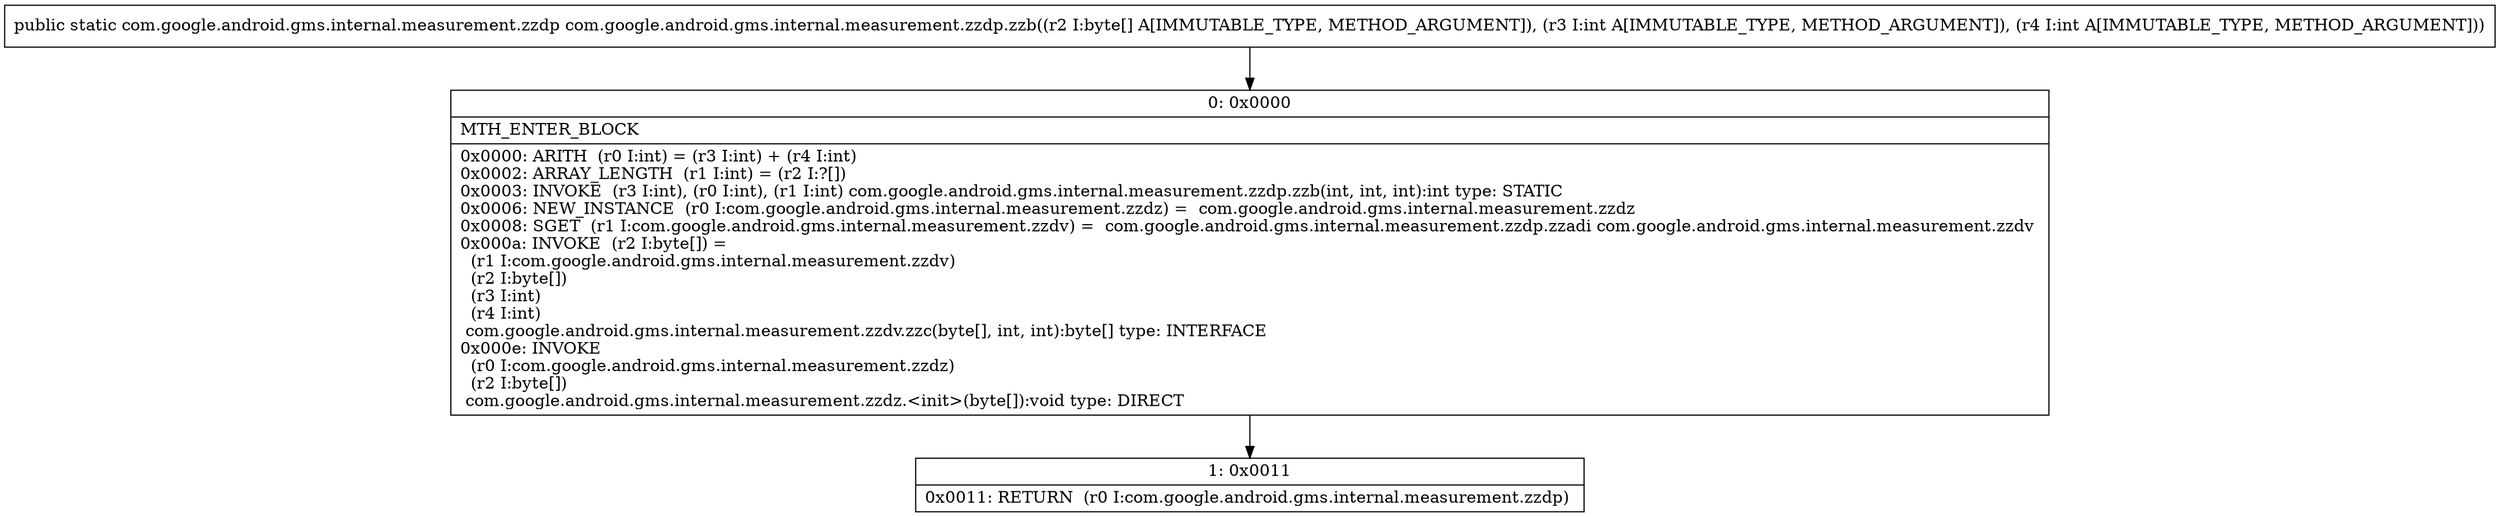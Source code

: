 digraph "CFG forcom.google.android.gms.internal.measurement.zzdp.zzb([BII)Lcom\/google\/android\/gms\/internal\/measurement\/zzdp;" {
Node_0 [shape=record,label="{0\:\ 0x0000|MTH_ENTER_BLOCK\l|0x0000: ARITH  (r0 I:int) = (r3 I:int) + (r4 I:int) \l0x0002: ARRAY_LENGTH  (r1 I:int) = (r2 I:?[]) \l0x0003: INVOKE  (r3 I:int), (r0 I:int), (r1 I:int) com.google.android.gms.internal.measurement.zzdp.zzb(int, int, int):int type: STATIC \l0x0006: NEW_INSTANCE  (r0 I:com.google.android.gms.internal.measurement.zzdz) =  com.google.android.gms.internal.measurement.zzdz \l0x0008: SGET  (r1 I:com.google.android.gms.internal.measurement.zzdv) =  com.google.android.gms.internal.measurement.zzdp.zzadi com.google.android.gms.internal.measurement.zzdv \l0x000a: INVOKE  (r2 I:byte[]) = \l  (r1 I:com.google.android.gms.internal.measurement.zzdv)\l  (r2 I:byte[])\l  (r3 I:int)\l  (r4 I:int)\l com.google.android.gms.internal.measurement.zzdv.zzc(byte[], int, int):byte[] type: INTERFACE \l0x000e: INVOKE  \l  (r0 I:com.google.android.gms.internal.measurement.zzdz)\l  (r2 I:byte[])\l com.google.android.gms.internal.measurement.zzdz.\<init\>(byte[]):void type: DIRECT \l}"];
Node_1 [shape=record,label="{1\:\ 0x0011|0x0011: RETURN  (r0 I:com.google.android.gms.internal.measurement.zzdp) \l}"];
MethodNode[shape=record,label="{public static com.google.android.gms.internal.measurement.zzdp com.google.android.gms.internal.measurement.zzdp.zzb((r2 I:byte[] A[IMMUTABLE_TYPE, METHOD_ARGUMENT]), (r3 I:int A[IMMUTABLE_TYPE, METHOD_ARGUMENT]), (r4 I:int A[IMMUTABLE_TYPE, METHOD_ARGUMENT])) }"];
MethodNode -> Node_0;
Node_0 -> Node_1;
}

